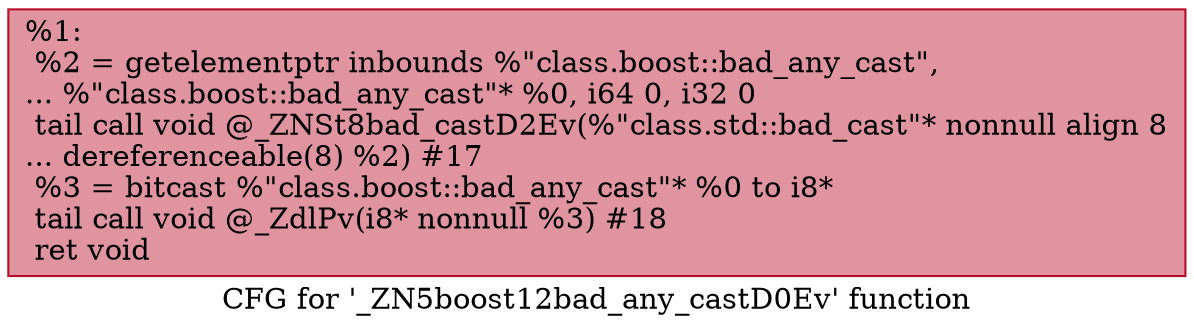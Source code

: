 digraph "CFG for '_ZN5boost12bad_any_castD0Ev' function" {
	label="CFG for '_ZN5boost12bad_any_castD0Ev' function";

	Node0x55c20b49d790 [shape=record,color="#b70d28ff", style=filled, fillcolor="#b70d2870",label="{%1:\l  %2 = getelementptr inbounds %\"class.boost::bad_any_cast\",\l... %\"class.boost::bad_any_cast\"* %0, i64 0, i32 0\l  tail call void @_ZNSt8bad_castD2Ev(%\"class.std::bad_cast\"* nonnull align 8\l... dereferenceable(8) %2) #17\l  %3 = bitcast %\"class.boost::bad_any_cast\"* %0 to i8*\l  tail call void @_ZdlPv(i8* nonnull %3) #18\l  ret void\l}"];
}

